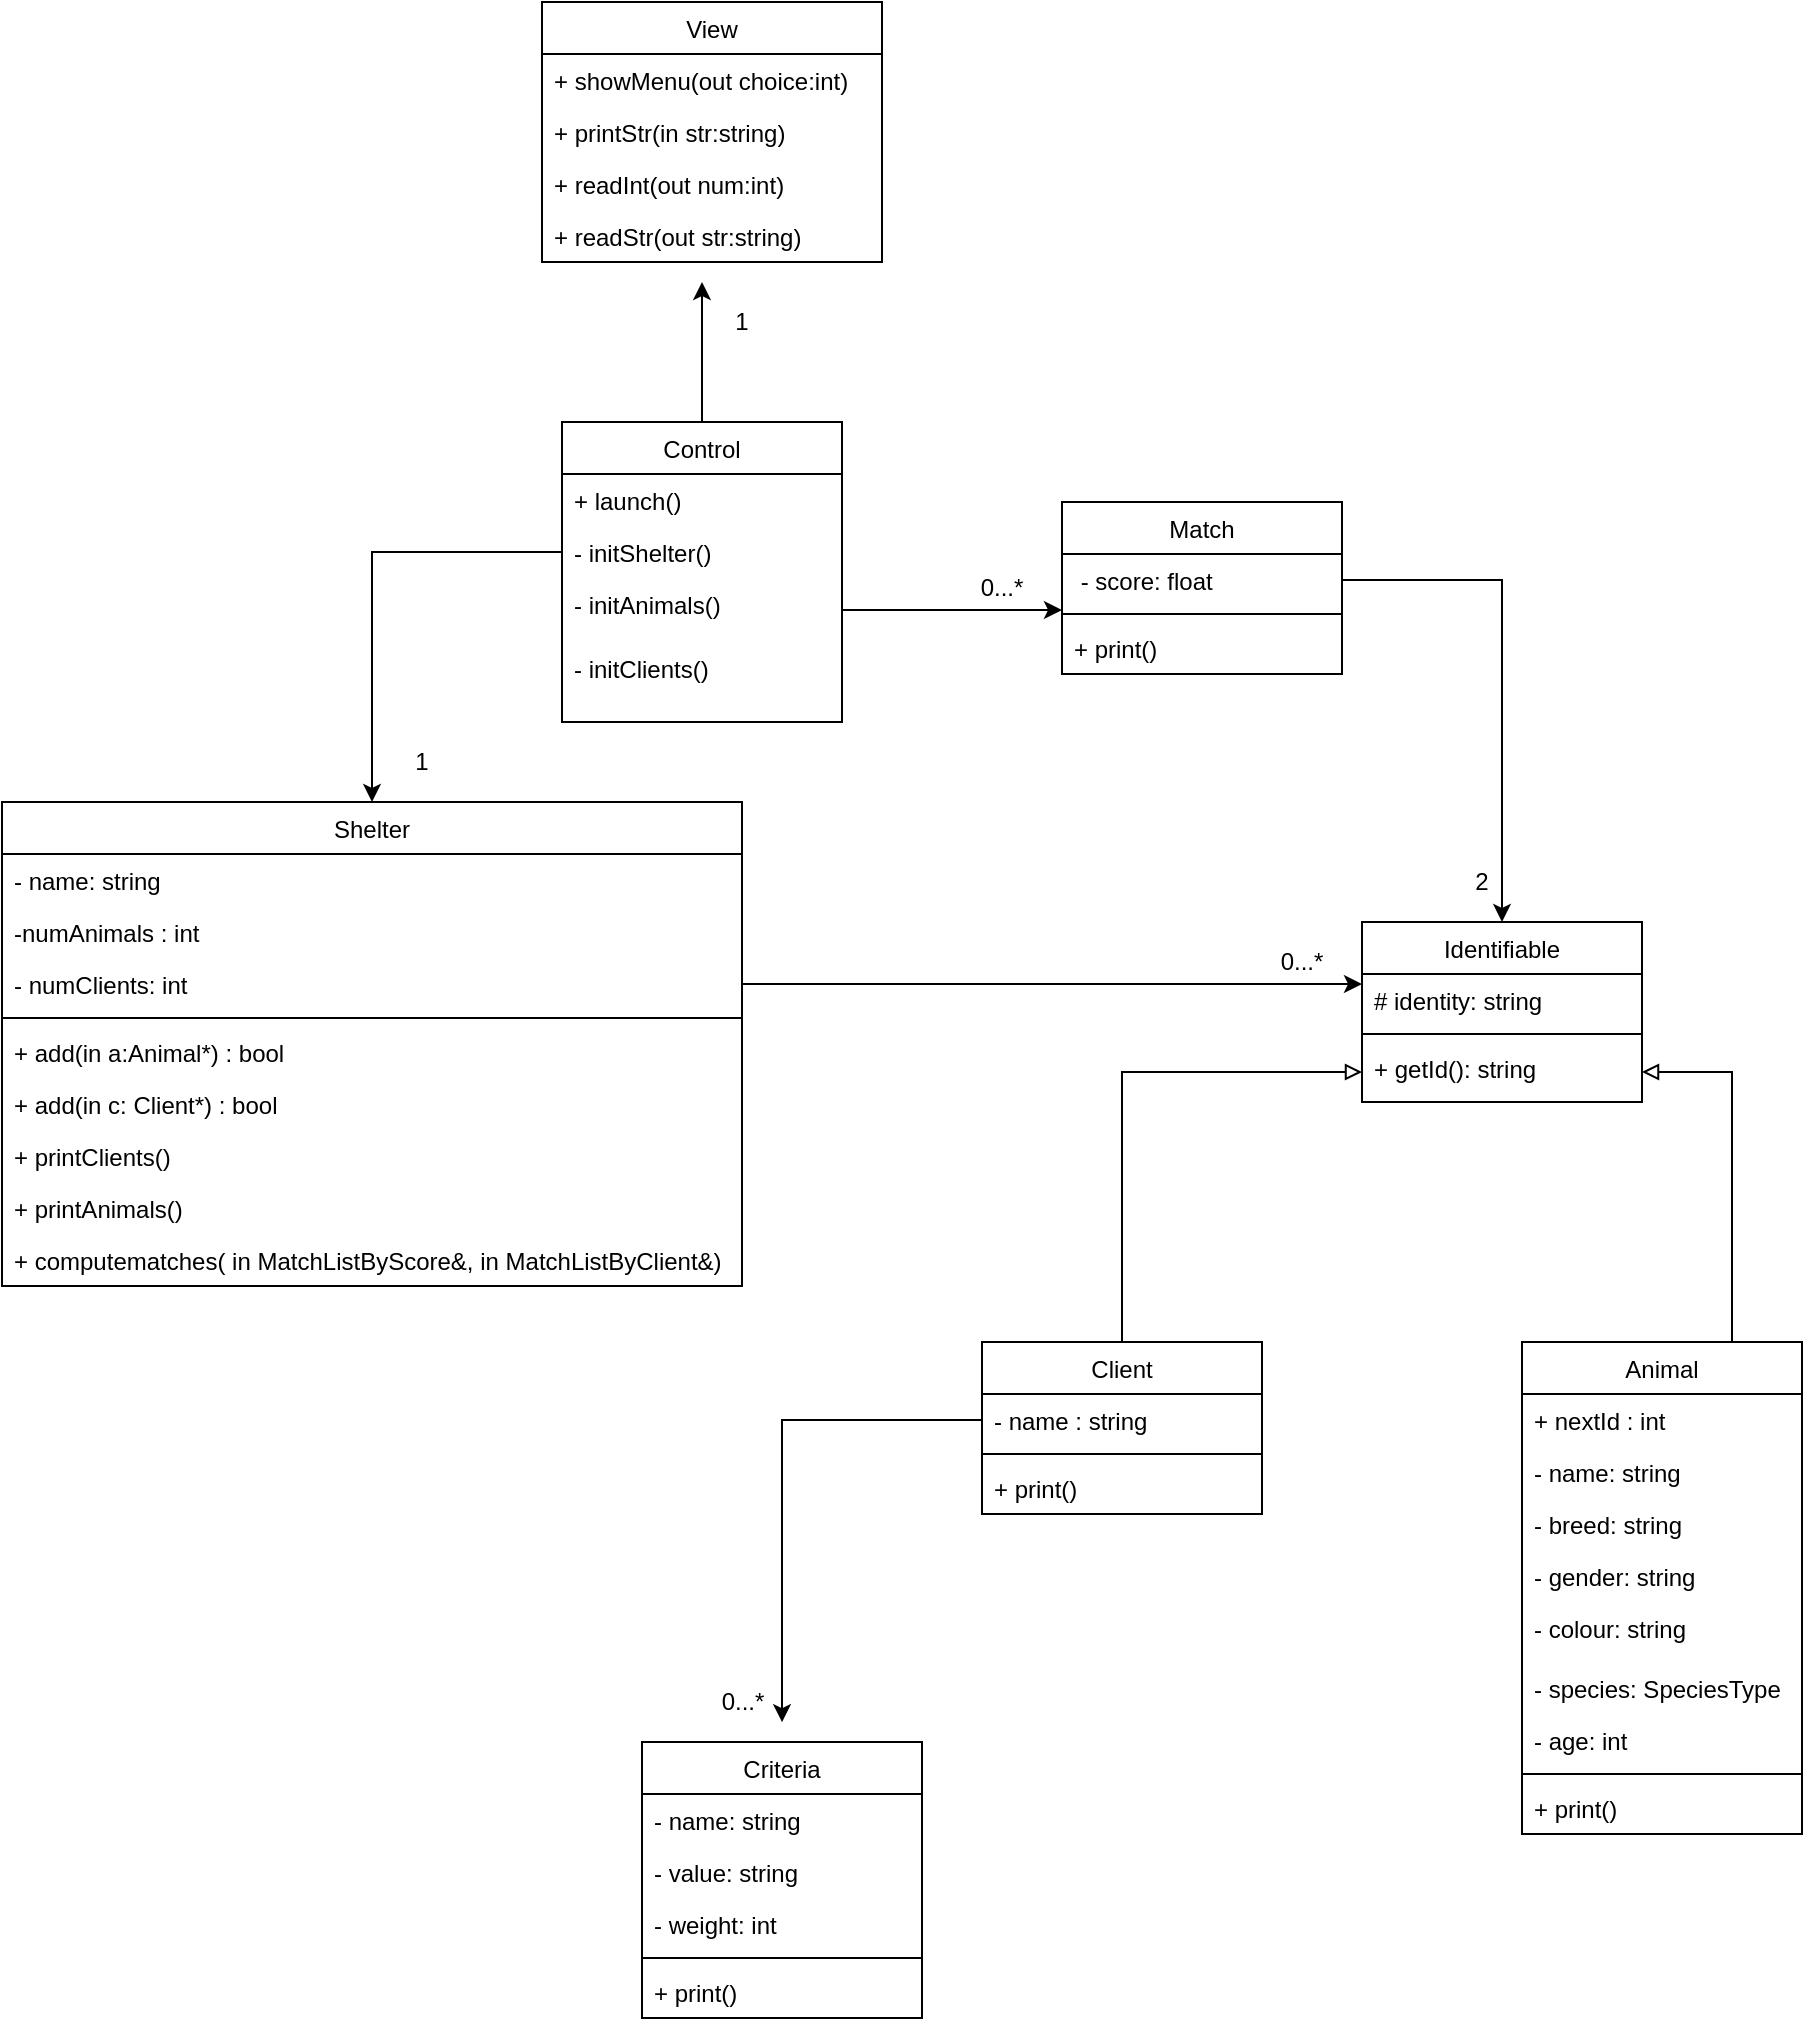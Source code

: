 <mxfile version="14.1.1" type="github">
  <diagram id="C5RBs43oDa-KdzZeNtuy" name="Page-1">
    <mxGraphModel dx="796" dy="433" grid="1" gridSize="10" guides="1" tooltips="1" connect="1" arrows="1" fold="1" page="1" pageScale="1" pageWidth="1200" pageHeight="1920" math="0" shadow="0">
      <root>
        <mxCell id="WIyWlLk6GJQsqaUBKTNV-0" />
        <mxCell id="WIyWlLk6GJQsqaUBKTNV-1" parent="WIyWlLk6GJQsqaUBKTNV-0" />
        <mxCell id="3DdyBtRxoKEGrQG0JA7n-57" style="edgeStyle=orthogonalEdgeStyle;rounded=0;orthogonalLoop=1;jettySize=auto;html=1;exitX=0.5;exitY=0;exitDx=0;exitDy=0;" edge="1" parent="WIyWlLk6GJQsqaUBKTNV-1" source="3DdyBtRxoKEGrQG0JA7n-0">
          <mxGeometry relative="1" as="geometry">
            <mxPoint x="410" y="150" as="targetPoint" />
          </mxGeometry>
        </mxCell>
        <mxCell id="3DdyBtRxoKEGrQG0JA7n-0" value="Control" style="swimlane;fontStyle=0;childLayout=stackLayout;horizontal=1;startSize=26;fillColor=none;horizontalStack=0;resizeParent=1;resizeParentMax=0;resizeLast=0;collapsible=1;marginBottom=0;" vertex="1" parent="WIyWlLk6GJQsqaUBKTNV-1">
          <mxGeometry x="340" y="220" width="140" height="150" as="geometry" />
        </mxCell>
        <mxCell id="3DdyBtRxoKEGrQG0JA7n-1" value="+ launch()&#xa;" style="text;strokeColor=none;fillColor=none;align=left;verticalAlign=top;spacingLeft=4;spacingRight=4;overflow=hidden;rotatable=0;points=[[0,0.5],[1,0.5]];portConstraint=eastwest;" vertex="1" parent="3DdyBtRxoKEGrQG0JA7n-0">
          <mxGeometry y="26" width="140" height="26" as="geometry" />
        </mxCell>
        <mxCell id="3DdyBtRxoKEGrQG0JA7n-2" value="- initShelter()" style="text;strokeColor=none;fillColor=none;align=left;verticalAlign=top;spacingLeft=4;spacingRight=4;overflow=hidden;rotatable=0;points=[[0,0.5],[1,0.5]];portConstraint=eastwest;" vertex="1" parent="3DdyBtRxoKEGrQG0JA7n-0">
          <mxGeometry y="52" width="140" height="26" as="geometry" />
        </mxCell>
        <mxCell id="3DdyBtRxoKEGrQG0JA7n-3" value="- initAnimals()&#xa;" style="text;strokeColor=none;fillColor=none;align=left;verticalAlign=top;spacingLeft=4;spacingRight=4;overflow=hidden;rotatable=0;points=[[0,0.5],[1,0.5]];portConstraint=eastwest;" vertex="1" parent="3DdyBtRxoKEGrQG0JA7n-0">
          <mxGeometry y="78" width="140" height="32" as="geometry" />
        </mxCell>
        <mxCell id="3DdyBtRxoKEGrQG0JA7n-6" value="- initClients()" style="text;strokeColor=none;fillColor=none;align=left;verticalAlign=top;spacingLeft=4;spacingRight=4;overflow=hidden;rotatable=0;points=[[0,0.5],[1,0.5]];portConstraint=eastwest;" vertex="1" parent="3DdyBtRxoKEGrQG0JA7n-0">
          <mxGeometry y="110" width="140" height="40" as="geometry" />
        </mxCell>
        <mxCell id="3DdyBtRxoKEGrQG0JA7n-7" value="View" style="swimlane;fontStyle=0;childLayout=stackLayout;horizontal=1;startSize=26;fillColor=none;horizontalStack=0;resizeParent=1;resizeParentMax=0;resizeLast=0;collapsible=1;marginBottom=0;" vertex="1" parent="WIyWlLk6GJQsqaUBKTNV-1">
          <mxGeometry x="330" y="10" width="170" height="130" as="geometry" />
        </mxCell>
        <mxCell id="3DdyBtRxoKEGrQG0JA7n-8" value="+ showMenu(out choice:int)" style="text;strokeColor=none;fillColor=none;align=left;verticalAlign=top;spacingLeft=4;spacingRight=4;overflow=hidden;rotatable=0;points=[[0,0.5],[1,0.5]];portConstraint=eastwest;" vertex="1" parent="3DdyBtRxoKEGrQG0JA7n-7">
          <mxGeometry y="26" width="170" height="26" as="geometry" />
        </mxCell>
        <mxCell id="3DdyBtRxoKEGrQG0JA7n-9" value="+ printStr(in str:string)" style="text;strokeColor=none;fillColor=none;align=left;verticalAlign=top;spacingLeft=4;spacingRight=4;overflow=hidden;rotatable=0;points=[[0,0.5],[1,0.5]];portConstraint=eastwest;" vertex="1" parent="3DdyBtRxoKEGrQG0JA7n-7">
          <mxGeometry y="52" width="170" height="26" as="geometry" />
        </mxCell>
        <mxCell id="3DdyBtRxoKEGrQG0JA7n-10" value="+ readInt(out num:int)" style="text;strokeColor=none;fillColor=none;align=left;verticalAlign=top;spacingLeft=4;spacingRight=4;overflow=hidden;rotatable=0;points=[[0,0.5],[1,0.5]];portConstraint=eastwest;" vertex="1" parent="3DdyBtRxoKEGrQG0JA7n-7">
          <mxGeometry y="78" width="170" height="26" as="geometry" />
        </mxCell>
        <mxCell id="3DdyBtRxoKEGrQG0JA7n-11" value="+ readStr(out str:string)" style="text;strokeColor=none;fillColor=none;align=left;verticalAlign=top;spacingLeft=4;spacingRight=4;overflow=hidden;rotatable=0;points=[[0,0.5],[1,0.5]];portConstraint=eastwest;" vertex="1" parent="3DdyBtRxoKEGrQG0JA7n-7">
          <mxGeometry y="104" width="170" height="26" as="geometry" />
        </mxCell>
        <mxCell id="3DdyBtRxoKEGrQG0JA7n-12" value="Shelter" style="swimlane;fontStyle=0;childLayout=stackLayout;horizontal=1;startSize=26;fillColor=none;horizontalStack=0;resizeParent=1;resizeParentMax=0;resizeLast=0;collapsible=1;marginBottom=0;" vertex="1" parent="WIyWlLk6GJQsqaUBKTNV-1">
          <mxGeometry x="60" y="410" width="370" height="242" as="geometry" />
        </mxCell>
        <mxCell id="3DdyBtRxoKEGrQG0JA7n-13" value="- name: string" style="text;strokeColor=none;fillColor=none;align=left;verticalAlign=top;spacingLeft=4;spacingRight=4;overflow=hidden;rotatable=0;points=[[0,0.5],[1,0.5]];portConstraint=eastwest;" vertex="1" parent="3DdyBtRxoKEGrQG0JA7n-12">
          <mxGeometry y="26" width="370" height="26" as="geometry" />
        </mxCell>
        <mxCell id="3DdyBtRxoKEGrQG0JA7n-14" value="-numAnimals : int" style="text;strokeColor=none;fillColor=none;align=left;verticalAlign=top;spacingLeft=4;spacingRight=4;overflow=hidden;rotatable=0;points=[[0,0.5],[1,0.5]];portConstraint=eastwest;" vertex="1" parent="3DdyBtRxoKEGrQG0JA7n-12">
          <mxGeometry y="52" width="370" height="26" as="geometry" />
        </mxCell>
        <mxCell id="3DdyBtRxoKEGrQG0JA7n-15" value="- numClients: int" style="text;strokeColor=none;fillColor=none;align=left;verticalAlign=top;spacingLeft=4;spacingRight=4;overflow=hidden;rotatable=0;points=[[0,0.5],[1,0.5]];portConstraint=eastwest;" vertex="1" parent="3DdyBtRxoKEGrQG0JA7n-12">
          <mxGeometry y="78" width="370" height="26" as="geometry" />
        </mxCell>
        <mxCell id="3DdyBtRxoKEGrQG0JA7n-21" value="" style="line;strokeWidth=1;fillColor=none;align=left;verticalAlign=middle;spacingTop=-1;spacingLeft=3;spacingRight=3;rotatable=0;labelPosition=right;points=[];portConstraint=eastwest;" vertex="1" parent="3DdyBtRxoKEGrQG0JA7n-12">
          <mxGeometry y="104" width="370" height="8" as="geometry" />
        </mxCell>
        <mxCell id="3DdyBtRxoKEGrQG0JA7n-20" value="+ add(in a:Animal*) : bool" style="text;strokeColor=none;fillColor=none;align=left;verticalAlign=top;spacingLeft=4;spacingRight=4;overflow=hidden;rotatable=0;points=[[0,0.5],[1,0.5]];portConstraint=eastwest;" vertex="1" parent="3DdyBtRxoKEGrQG0JA7n-12">
          <mxGeometry y="112" width="370" height="26" as="geometry" />
        </mxCell>
        <mxCell id="3DdyBtRxoKEGrQG0JA7n-22" value="+ add(in c: Client*) : bool" style="text;strokeColor=none;fillColor=none;align=left;verticalAlign=top;spacingLeft=4;spacingRight=4;overflow=hidden;rotatable=0;points=[[0,0.5],[1,0.5]];portConstraint=eastwest;" vertex="1" parent="3DdyBtRxoKEGrQG0JA7n-12">
          <mxGeometry y="138" width="370" height="26" as="geometry" />
        </mxCell>
        <mxCell id="3DdyBtRxoKEGrQG0JA7n-23" value="+ printClients()" style="text;strokeColor=none;fillColor=none;align=left;verticalAlign=top;spacingLeft=4;spacingRight=4;overflow=hidden;rotatable=0;points=[[0,0.5],[1,0.5]];portConstraint=eastwest;" vertex="1" parent="3DdyBtRxoKEGrQG0JA7n-12">
          <mxGeometry y="164" width="370" height="26" as="geometry" />
        </mxCell>
        <mxCell id="3DdyBtRxoKEGrQG0JA7n-24" value="+ printAnimals()" style="text;strokeColor=none;fillColor=none;align=left;verticalAlign=top;spacingLeft=4;spacingRight=4;overflow=hidden;rotatable=0;points=[[0,0.5],[1,0.5]];portConstraint=eastwest;" vertex="1" parent="3DdyBtRxoKEGrQG0JA7n-12">
          <mxGeometry y="190" width="370" height="26" as="geometry" />
        </mxCell>
        <mxCell id="3DdyBtRxoKEGrQG0JA7n-25" value="+ computematches( in MatchListByScore&amp;, in MatchListByClient&amp;)" style="text;strokeColor=none;fillColor=none;align=left;verticalAlign=top;spacingLeft=4;spacingRight=4;overflow=hidden;rotatable=0;points=[[0,0.5],[1,0.5]];portConstraint=eastwest;" vertex="1" parent="3DdyBtRxoKEGrQG0JA7n-12">
          <mxGeometry y="216" width="370" height="26" as="geometry" />
        </mxCell>
        <mxCell id="3DdyBtRxoKEGrQG0JA7n-19" style="edgeStyle=orthogonalEdgeStyle;rounded=0;orthogonalLoop=1;jettySize=auto;html=1;entryX=0.5;entryY=0;entryDx=0;entryDy=0;" edge="1" parent="WIyWlLk6GJQsqaUBKTNV-1" source="3DdyBtRxoKEGrQG0JA7n-2" target="3DdyBtRxoKEGrQG0JA7n-12">
          <mxGeometry relative="1" as="geometry" />
        </mxCell>
        <mxCell id="3DdyBtRxoKEGrQG0JA7n-74" style="edgeStyle=orthogonalEdgeStyle;rounded=0;orthogonalLoop=1;jettySize=auto;html=1;exitX=0.75;exitY=0;exitDx=0;exitDy=0;entryX=1;entryY=0.5;entryDx=0;entryDy=0;endArrow=block;endFill=0;" edge="1" parent="WIyWlLk6GJQsqaUBKTNV-1" source="3DdyBtRxoKEGrQG0JA7n-26" target="3DdyBtRxoKEGrQG0JA7n-47">
          <mxGeometry relative="1" as="geometry" />
        </mxCell>
        <mxCell id="3DdyBtRxoKEGrQG0JA7n-26" value="Animal" style="swimlane;fontStyle=0;childLayout=stackLayout;horizontal=1;startSize=26;fillColor=none;horizontalStack=0;resizeParent=1;resizeParentMax=0;resizeLast=0;collapsible=1;marginBottom=0;" vertex="1" parent="WIyWlLk6GJQsqaUBKTNV-1">
          <mxGeometry x="820" y="680" width="140" height="246" as="geometry" />
        </mxCell>
        <mxCell id="3DdyBtRxoKEGrQG0JA7n-27" value="+ nextId : int" style="text;strokeColor=none;fillColor=none;align=left;verticalAlign=top;spacingLeft=4;spacingRight=4;overflow=hidden;rotatable=0;points=[[0,0.5],[1,0.5]];portConstraint=eastwest;" vertex="1" parent="3DdyBtRxoKEGrQG0JA7n-26">
          <mxGeometry y="26" width="140" height="26" as="geometry" />
        </mxCell>
        <mxCell id="3DdyBtRxoKEGrQG0JA7n-28" value="- name: string" style="text;strokeColor=none;fillColor=none;align=left;verticalAlign=top;spacingLeft=4;spacingRight=4;overflow=hidden;rotatable=0;points=[[0,0.5],[1,0.5]];portConstraint=eastwest;" vertex="1" parent="3DdyBtRxoKEGrQG0JA7n-26">
          <mxGeometry y="52" width="140" height="26" as="geometry" />
        </mxCell>
        <mxCell id="3DdyBtRxoKEGrQG0JA7n-29" value="- breed: string" style="text;strokeColor=none;fillColor=none;align=left;verticalAlign=top;spacingLeft=4;spacingRight=4;overflow=hidden;rotatable=0;points=[[0,0.5],[1,0.5]];portConstraint=eastwest;" vertex="1" parent="3DdyBtRxoKEGrQG0JA7n-26">
          <mxGeometry y="78" width="140" height="26" as="geometry" />
        </mxCell>
        <mxCell id="3DdyBtRxoKEGrQG0JA7n-35" value="- gender: string" style="text;strokeColor=none;fillColor=none;align=left;verticalAlign=top;spacingLeft=4;spacingRight=4;overflow=hidden;rotatable=0;points=[[0,0.5],[1,0.5]];portConstraint=eastwest;" vertex="1" parent="3DdyBtRxoKEGrQG0JA7n-26">
          <mxGeometry y="104" width="140" height="26" as="geometry" />
        </mxCell>
        <mxCell id="3DdyBtRxoKEGrQG0JA7n-34" value="- colour: string" style="text;strokeColor=none;fillColor=none;align=left;verticalAlign=top;spacingLeft=4;spacingRight=4;overflow=hidden;rotatable=0;points=[[0,0.5],[1,0.5]];portConstraint=eastwest;" vertex="1" parent="3DdyBtRxoKEGrQG0JA7n-26">
          <mxGeometry y="130" width="140" height="30" as="geometry" />
        </mxCell>
        <mxCell id="3DdyBtRxoKEGrQG0JA7n-36" value="- species: SpeciesType" style="text;strokeColor=none;fillColor=none;align=left;verticalAlign=top;spacingLeft=4;spacingRight=4;overflow=hidden;rotatable=0;points=[[0,0.5],[1,0.5]];portConstraint=eastwest;" vertex="1" parent="3DdyBtRxoKEGrQG0JA7n-26">
          <mxGeometry y="160" width="140" height="26" as="geometry" />
        </mxCell>
        <mxCell id="3DdyBtRxoKEGrQG0JA7n-37" value="- age: int" style="text;strokeColor=none;fillColor=none;align=left;verticalAlign=top;spacingLeft=4;spacingRight=4;overflow=hidden;rotatable=0;points=[[0,0.5],[1,0.5]];portConstraint=eastwest;" vertex="1" parent="3DdyBtRxoKEGrQG0JA7n-26">
          <mxGeometry y="186" width="140" height="26" as="geometry" />
        </mxCell>
        <mxCell id="3DdyBtRxoKEGrQG0JA7n-39" value="" style="line;strokeWidth=1;fillColor=none;align=left;verticalAlign=middle;spacingTop=-1;spacingLeft=3;spacingRight=3;rotatable=0;labelPosition=right;points=[];portConstraint=eastwest;" vertex="1" parent="3DdyBtRxoKEGrQG0JA7n-26">
          <mxGeometry y="212" width="140" height="8" as="geometry" />
        </mxCell>
        <mxCell id="3DdyBtRxoKEGrQG0JA7n-38" value="+ print()" style="text;strokeColor=none;fillColor=none;align=left;verticalAlign=top;spacingLeft=4;spacingRight=4;overflow=hidden;rotatable=0;points=[[0,0.5],[1,0.5]];portConstraint=eastwest;" vertex="1" parent="3DdyBtRxoKEGrQG0JA7n-26">
          <mxGeometry y="220" width="140" height="26" as="geometry" />
        </mxCell>
        <mxCell id="3DdyBtRxoKEGrQG0JA7n-73" style="edgeStyle=orthogonalEdgeStyle;rounded=0;orthogonalLoop=1;jettySize=auto;html=1;exitX=0.5;exitY=0;exitDx=0;exitDy=0;entryX=0;entryY=0.5;entryDx=0;entryDy=0;endArrow=block;endFill=0;" edge="1" parent="WIyWlLk6GJQsqaUBKTNV-1" source="3DdyBtRxoKEGrQG0JA7n-30" target="3DdyBtRxoKEGrQG0JA7n-47">
          <mxGeometry relative="1" as="geometry" />
        </mxCell>
        <mxCell id="3DdyBtRxoKEGrQG0JA7n-30" value="Client" style="swimlane;fontStyle=0;childLayout=stackLayout;horizontal=1;startSize=26;fillColor=none;horizontalStack=0;resizeParent=1;resizeParentMax=0;resizeLast=0;collapsible=1;marginBottom=0;" vertex="1" parent="WIyWlLk6GJQsqaUBKTNV-1">
          <mxGeometry x="550" y="680" width="140" height="86" as="geometry" />
        </mxCell>
        <mxCell id="3DdyBtRxoKEGrQG0JA7n-33" value="- name : string" style="text;strokeColor=none;fillColor=none;align=left;verticalAlign=top;spacingLeft=4;spacingRight=4;overflow=hidden;rotatable=0;points=[[0,0.5],[1,0.5]];portConstraint=eastwest;" vertex="1" parent="3DdyBtRxoKEGrQG0JA7n-30">
          <mxGeometry y="26" width="140" height="26" as="geometry" />
        </mxCell>
        <mxCell id="3DdyBtRxoKEGrQG0JA7n-42" value="" style="line;strokeWidth=1;fillColor=none;align=left;verticalAlign=middle;spacingTop=-1;spacingLeft=3;spacingRight=3;rotatable=0;labelPosition=right;points=[];portConstraint=eastwest;" vertex="1" parent="3DdyBtRxoKEGrQG0JA7n-30">
          <mxGeometry y="52" width="140" height="8" as="geometry" />
        </mxCell>
        <mxCell id="3DdyBtRxoKEGrQG0JA7n-40" value="+ print()" style="text;strokeColor=none;fillColor=none;align=left;verticalAlign=top;spacingLeft=4;spacingRight=4;overflow=hidden;rotatable=0;points=[[0,0.5],[1,0.5]];portConstraint=eastwest;" vertex="1" parent="3DdyBtRxoKEGrQG0JA7n-30">
          <mxGeometry y="60" width="140" height="26" as="geometry" />
        </mxCell>
        <mxCell id="3DdyBtRxoKEGrQG0JA7n-43" value="Identifiable" style="swimlane;fontStyle=0;childLayout=stackLayout;horizontal=1;startSize=26;fillColor=none;horizontalStack=0;resizeParent=1;resizeParentMax=0;resizeLast=0;collapsible=1;marginBottom=0;" vertex="1" parent="WIyWlLk6GJQsqaUBKTNV-1">
          <mxGeometry x="740" y="470" width="140" height="90" as="geometry" />
        </mxCell>
        <mxCell id="3DdyBtRxoKEGrQG0JA7n-46" value="# identity: string" style="text;strokeColor=none;fillColor=none;align=left;verticalAlign=top;spacingLeft=4;spacingRight=4;overflow=hidden;rotatable=0;points=[[0,0.5],[1,0.5]];portConstraint=eastwest;" vertex="1" parent="3DdyBtRxoKEGrQG0JA7n-43">
          <mxGeometry y="26" width="140" height="26" as="geometry" />
        </mxCell>
        <mxCell id="3DdyBtRxoKEGrQG0JA7n-48" value="" style="line;strokeWidth=1;fillColor=none;align=left;verticalAlign=middle;spacingTop=-1;spacingLeft=3;spacingRight=3;rotatable=0;labelPosition=right;points=[];portConstraint=eastwest;" vertex="1" parent="3DdyBtRxoKEGrQG0JA7n-43">
          <mxGeometry y="52" width="140" height="8" as="geometry" />
        </mxCell>
        <mxCell id="3DdyBtRxoKEGrQG0JA7n-47" value="+ getId(): string" style="text;strokeColor=none;fillColor=none;align=left;verticalAlign=top;spacingLeft=4;spacingRight=4;overflow=hidden;rotatable=0;points=[[0,0.5],[1,0.5]];portConstraint=eastwest;" vertex="1" parent="3DdyBtRxoKEGrQG0JA7n-43">
          <mxGeometry y="60" width="140" height="30" as="geometry" />
        </mxCell>
        <mxCell id="3DdyBtRxoKEGrQG0JA7n-49" value="Criteria" style="swimlane;fontStyle=0;childLayout=stackLayout;horizontal=1;startSize=26;fillColor=none;horizontalStack=0;resizeParent=1;resizeParentMax=0;resizeLast=0;collapsible=1;marginBottom=0;" vertex="1" parent="WIyWlLk6GJQsqaUBKTNV-1">
          <mxGeometry x="380" y="880" width="140" height="138" as="geometry" />
        </mxCell>
        <mxCell id="3DdyBtRxoKEGrQG0JA7n-50" value="- name: string" style="text;strokeColor=none;fillColor=none;align=left;verticalAlign=top;spacingLeft=4;spacingRight=4;overflow=hidden;rotatable=0;points=[[0,0.5],[1,0.5]];portConstraint=eastwest;" vertex="1" parent="3DdyBtRxoKEGrQG0JA7n-49">
          <mxGeometry y="26" width="140" height="26" as="geometry" />
        </mxCell>
        <mxCell id="3DdyBtRxoKEGrQG0JA7n-51" value="- value: string" style="text;strokeColor=none;fillColor=none;align=left;verticalAlign=top;spacingLeft=4;spacingRight=4;overflow=hidden;rotatable=0;points=[[0,0.5],[1,0.5]];portConstraint=eastwest;" vertex="1" parent="3DdyBtRxoKEGrQG0JA7n-49">
          <mxGeometry y="52" width="140" height="26" as="geometry" />
        </mxCell>
        <mxCell id="3DdyBtRxoKEGrQG0JA7n-52" value="- weight: int" style="text;strokeColor=none;fillColor=none;align=left;verticalAlign=top;spacingLeft=4;spacingRight=4;overflow=hidden;rotatable=0;points=[[0,0.5],[1,0.5]];portConstraint=eastwest;" vertex="1" parent="3DdyBtRxoKEGrQG0JA7n-49">
          <mxGeometry y="78" width="140" height="26" as="geometry" />
        </mxCell>
        <mxCell id="3DdyBtRxoKEGrQG0JA7n-54" value="" style="line;strokeWidth=1;fillColor=none;align=left;verticalAlign=middle;spacingTop=-1;spacingLeft=3;spacingRight=3;rotatable=0;labelPosition=right;points=[];portConstraint=eastwest;" vertex="1" parent="3DdyBtRxoKEGrQG0JA7n-49">
          <mxGeometry y="104" width="140" height="8" as="geometry" />
        </mxCell>
        <mxCell id="3DdyBtRxoKEGrQG0JA7n-53" value="+ print()" style="text;strokeColor=none;fillColor=none;align=left;verticalAlign=top;spacingLeft=4;spacingRight=4;overflow=hidden;rotatable=0;points=[[0,0.5],[1,0.5]];portConstraint=eastwest;" vertex="1" parent="3DdyBtRxoKEGrQG0JA7n-49">
          <mxGeometry y="112" width="140" height="26" as="geometry" />
        </mxCell>
        <mxCell id="3DdyBtRxoKEGrQG0JA7n-55" style="edgeStyle=orthogonalEdgeStyle;rounded=0;orthogonalLoop=1;jettySize=auto;html=1;exitX=0;exitY=0.5;exitDx=0;exitDy=0;entryX=0.5;entryY=-0.072;entryDx=0;entryDy=0;entryPerimeter=0;" edge="1" parent="WIyWlLk6GJQsqaUBKTNV-1" source="3DdyBtRxoKEGrQG0JA7n-33" target="3DdyBtRxoKEGrQG0JA7n-49">
          <mxGeometry relative="1" as="geometry" />
        </mxCell>
        <mxCell id="3DdyBtRxoKEGrQG0JA7n-56" style="edgeStyle=orthogonalEdgeStyle;rounded=0;orthogonalLoop=1;jettySize=auto;html=1;exitX=1;exitY=0.5;exitDx=0;exitDy=0;" edge="1" parent="WIyWlLk6GJQsqaUBKTNV-1" source="3DdyBtRxoKEGrQG0JA7n-15">
          <mxGeometry relative="1" as="geometry">
            <mxPoint x="740" y="501" as="targetPoint" />
          </mxGeometry>
        </mxCell>
        <mxCell id="3DdyBtRxoKEGrQG0JA7n-58" value="Match" style="swimlane;fontStyle=0;childLayout=stackLayout;horizontal=1;startSize=26;fillColor=none;horizontalStack=0;resizeParent=1;resizeParentMax=0;resizeLast=0;collapsible=1;marginBottom=0;" vertex="1" parent="WIyWlLk6GJQsqaUBKTNV-1">
          <mxGeometry x="590" y="260" width="140" height="86" as="geometry" />
        </mxCell>
        <mxCell id="3DdyBtRxoKEGrQG0JA7n-59" value=" - score: float" style="text;strokeColor=none;fillColor=none;align=left;verticalAlign=top;spacingLeft=4;spacingRight=4;overflow=hidden;rotatable=0;points=[[0,0.5],[1,0.5]];portConstraint=eastwest;" vertex="1" parent="3DdyBtRxoKEGrQG0JA7n-58">
          <mxGeometry y="26" width="140" height="26" as="geometry" />
        </mxCell>
        <mxCell id="3DdyBtRxoKEGrQG0JA7n-64" value="" style="line;strokeWidth=1;fillColor=none;align=left;verticalAlign=middle;spacingTop=-1;spacingLeft=3;spacingRight=3;rotatable=0;labelPosition=right;points=[];portConstraint=eastwest;" vertex="1" parent="3DdyBtRxoKEGrQG0JA7n-58">
          <mxGeometry y="52" width="140" height="8" as="geometry" />
        </mxCell>
        <mxCell id="3DdyBtRxoKEGrQG0JA7n-61" value="+ print()" style="text;strokeColor=none;fillColor=none;align=left;verticalAlign=top;spacingLeft=4;spacingRight=4;overflow=hidden;rotatable=0;points=[[0,0.5],[1,0.5]];portConstraint=eastwest;" vertex="1" parent="3DdyBtRxoKEGrQG0JA7n-58">
          <mxGeometry y="60" width="140" height="26" as="geometry" />
        </mxCell>
        <mxCell id="3DdyBtRxoKEGrQG0JA7n-63" style="edgeStyle=orthogonalEdgeStyle;rounded=0;orthogonalLoop=1;jettySize=auto;html=1;exitX=1;exitY=0.5;exitDx=0;exitDy=0;" edge="1" parent="WIyWlLk6GJQsqaUBKTNV-1" source="3DdyBtRxoKEGrQG0JA7n-3">
          <mxGeometry relative="1" as="geometry">
            <mxPoint x="590" y="314" as="targetPoint" />
          </mxGeometry>
        </mxCell>
        <mxCell id="3DdyBtRxoKEGrQG0JA7n-65" value="0...*" style="text;html=1;strokeColor=none;fillColor=none;align=center;verticalAlign=middle;whiteSpace=wrap;rounded=0;" vertex="1" parent="WIyWlLk6GJQsqaUBKTNV-1">
          <mxGeometry x="540" y="293" width="40" height="20" as="geometry" />
        </mxCell>
        <mxCell id="3DdyBtRxoKEGrQG0JA7n-66" value="1" style="text;html=1;strokeColor=none;fillColor=none;align=center;verticalAlign=middle;whiteSpace=wrap;rounded=0;" vertex="1" parent="WIyWlLk6GJQsqaUBKTNV-1">
          <mxGeometry x="410" y="160" width="40" height="20" as="geometry" />
        </mxCell>
        <mxCell id="3DdyBtRxoKEGrQG0JA7n-67" value="1" style="text;html=1;strokeColor=none;fillColor=none;align=center;verticalAlign=middle;whiteSpace=wrap;rounded=0;" vertex="1" parent="WIyWlLk6GJQsqaUBKTNV-1">
          <mxGeometry x="250" y="380" width="40" height="20" as="geometry" />
        </mxCell>
        <mxCell id="3DdyBtRxoKEGrQG0JA7n-68" value="0...*" style="text;html=1;align=center;verticalAlign=middle;resizable=0;points=[];autosize=1;" vertex="1" parent="WIyWlLk6GJQsqaUBKTNV-1">
          <mxGeometry x="410" y="850" width="40" height="20" as="geometry" />
        </mxCell>
        <mxCell id="3DdyBtRxoKEGrQG0JA7n-72" value="0...*" style="text;html=1;strokeColor=none;fillColor=none;align=center;verticalAlign=middle;whiteSpace=wrap;rounded=0;" vertex="1" parent="WIyWlLk6GJQsqaUBKTNV-1">
          <mxGeometry x="690" y="480" width="40" height="20" as="geometry" />
        </mxCell>
        <mxCell id="3DdyBtRxoKEGrQG0JA7n-75" style="edgeStyle=orthogonalEdgeStyle;rounded=0;orthogonalLoop=1;jettySize=auto;html=1;exitX=1;exitY=0.5;exitDx=0;exitDy=0;entryX=0.5;entryY=0;entryDx=0;entryDy=0;endArrow=classic;endFill=1;" edge="1" parent="WIyWlLk6GJQsqaUBKTNV-1" source="3DdyBtRxoKEGrQG0JA7n-59" target="3DdyBtRxoKEGrQG0JA7n-43">
          <mxGeometry relative="1" as="geometry" />
        </mxCell>
        <mxCell id="3DdyBtRxoKEGrQG0JA7n-76" value="2" style="text;html=1;strokeColor=none;fillColor=none;align=center;verticalAlign=middle;whiteSpace=wrap;rounded=0;" vertex="1" parent="WIyWlLk6GJQsqaUBKTNV-1">
          <mxGeometry x="780" y="440" width="40" height="20" as="geometry" />
        </mxCell>
      </root>
    </mxGraphModel>
  </diagram>
</mxfile>
